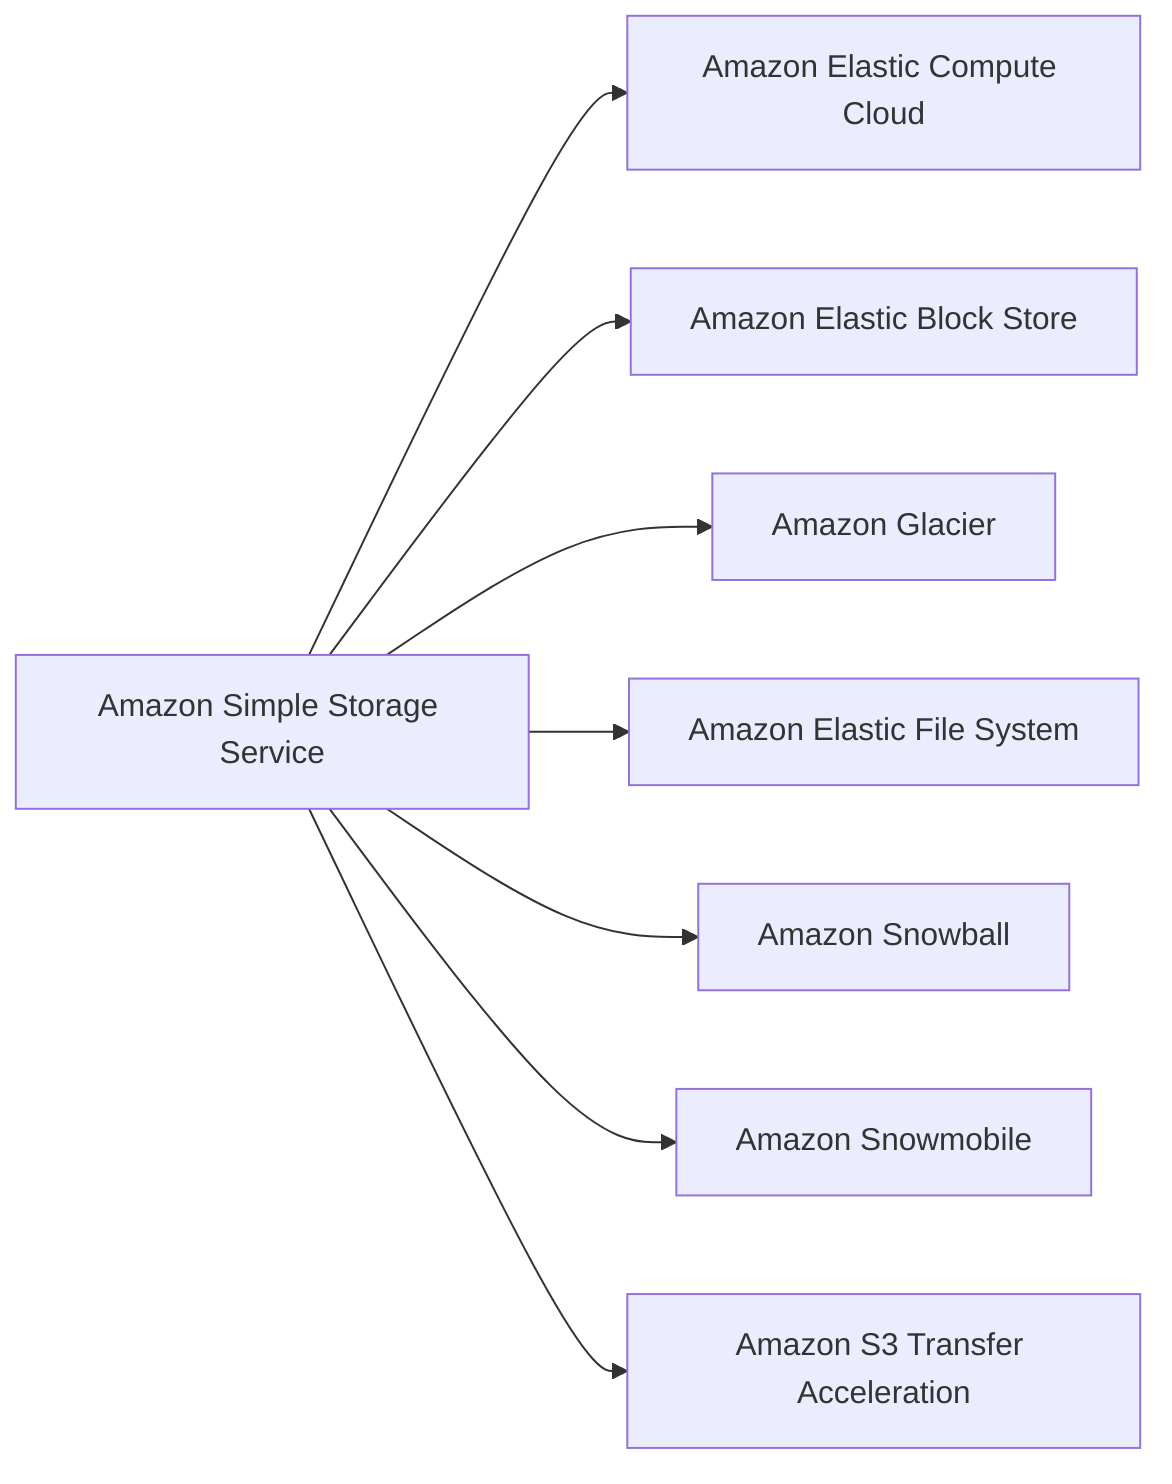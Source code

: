 graph LR
  A[Amazon Simple Storage Service] --> B[Amazon Elastic Compute Cloud]
  A --> C[Amazon Elastic Block Store]
  A --> D[Amazon Glacier]
  A --> E[Amazon Elastic File System]
  A --> F[Amazon Snowball]
  A --> G[Amazon Snowmobile]
  A --> H[Amazon S3 Transfer Acceleration]